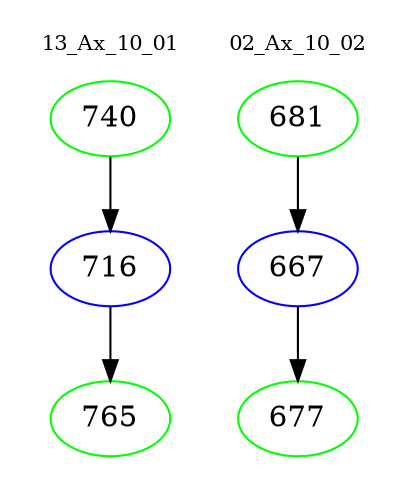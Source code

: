 digraph{
subgraph cluster_0 {
color = white
label = "13_Ax_10_01";
fontsize=10;
T0_740 [label="740", color="green"]
T0_740 -> T0_716 [color="black"]
T0_716 [label="716", color="blue"]
T0_716 -> T0_765 [color="black"]
T0_765 [label="765", color="green"]
}
subgraph cluster_1 {
color = white
label = "02_Ax_10_02";
fontsize=10;
T1_681 [label="681", color="green"]
T1_681 -> T1_667 [color="black"]
T1_667 [label="667", color="blue"]
T1_667 -> T1_677 [color="black"]
T1_677 [label="677", color="green"]
}
}
